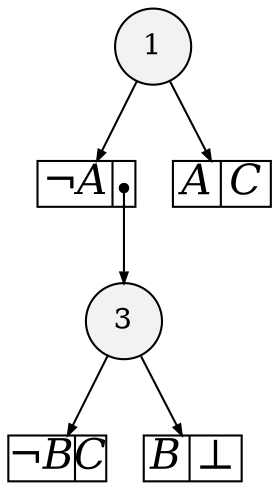 
digraph sdd {

overlap=false

{rank=same; n10 }
{rank=same; n11 }

n10 [label= "3",style=filled,fillcolor=gray95,shape=circle,height=.25,width=.25]; 
n10e0
      [label= "<L>&not;B|<R>C",
      shape=record,
      fontsize=20,
      fontname="Times-Italic",
      fillcolor=white,
      style=filled,
      fixedsize=true,
      height=.30, 
      width=.65];

n10->n10e0 [arrowsize=.50];
n10e1
      [label= "<L>B|<R>&#8869;",
      shape=record,
      fontsize=20,
      fontname="Times-Italic",
      fillcolor=white,
      style=filled,
      fixedsize=true,
      height=.30, 
      width=.65];

n10->n10e1 [arrowsize=.50];
n11 [label= "1",style=filled,fillcolor=gray95,shape=circle,height=.25,width=.25]; 
n11e0
      [label= "<L>&not;A|<R>",
      shape=record,
      fontsize=20,
      fontname="Times-Italic",
      fillcolor=white,
      style=filled,
      fixedsize=true,
      height=.30, 
      width=.65];

n11->n11e0 [arrowsize=.50];
n11e0:R:c->n10 [arrowsize=.50,tailclip=false,arrowtail=dot,dir=both];
n11e1
      [label= "<L>A|<R>C",
      shape=record,
      fontsize=20,
      fontname="Times-Italic",
      fillcolor=white,
      style=filled,
      fixedsize=true,
      height=.30, 
      width=.65];

n11->n11e1 [arrowsize=.50];


}
